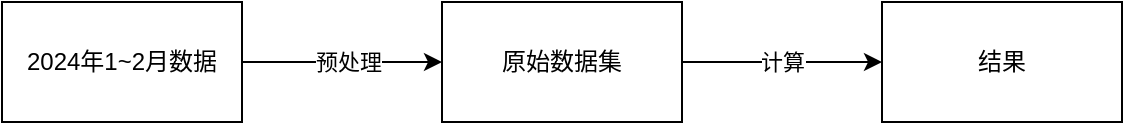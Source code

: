 <mxfile version="22.1.18" type="github">
  <diagram name="第 1 页" id="UoibwhBF05bYNtZTo4j8">
    <mxGraphModel dx="1674" dy="756" grid="1" gridSize="10" guides="1" tooltips="1" connect="1" arrows="1" fold="1" page="1" pageScale="1" pageWidth="1169" pageHeight="827" math="0" shadow="0">
      <root>
        <mxCell id="0" />
        <mxCell id="1" parent="0" />
        <mxCell id="6ru1lKT4x1_p5Lia_ymz-2" style="edgeStyle=orthogonalEdgeStyle;rounded=0;orthogonalLoop=1;jettySize=auto;html=1;" edge="1" parent="1" source="6ru1lKT4x1_p5Lia_ymz-1" target="6ru1lKT4x1_p5Lia_ymz-4">
          <mxGeometry relative="1" as="geometry">
            <mxPoint x="410" y="300" as="targetPoint" />
          </mxGeometry>
        </mxCell>
        <mxCell id="6ru1lKT4x1_p5Lia_ymz-7" value="预处理" style="edgeLabel;html=1;align=center;verticalAlign=middle;resizable=0;points=[];" vertex="1" connectable="0" parent="6ru1lKT4x1_p5Lia_ymz-2">
          <mxGeometry x="0.05" relative="1" as="geometry">
            <mxPoint as="offset" />
          </mxGeometry>
        </mxCell>
        <mxCell id="6ru1lKT4x1_p5Lia_ymz-1" value="2024年1~2月数据" style="rounded=0;whiteSpace=wrap;html=1;" vertex="1" parent="1">
          <mxGeometry x="160" y="270" width="120" height="60" as="geometry" />
        </mxCell>
        <mxCell id="6ru1lKT4x1_p5Lia_ymz-5" style="edgeStyle=orthogonalEdgeStyle;rounded=0;orthogonalLoop=1;jettySize=auto;html=1;" edge="1" parent="1" source="6ru1lKT4x1_p5Lia_ymz-4" target="6ru1lKT4x1_p5Lia_ymz-6">
          <mxGeometry relative="1" as="geometry">
            <mxPoint x="580" y="300" as="targetPoint" />
          </mxGeometry>
        </mxCell>
        <mxCell id="6ru1lKT4x1_p5Lia_ymz-8" value="计算" style="edgeLabel;html=1;align=center;verticalAlign=middle;resizable=0;points=[];" vertex="1" connectable="0" parent="6ru1lKT4x1_p5Lia_ymz-5">
          <mxGeometry relative="1" as="geometry">
            <mxPoint as="offset" />
          </mxGeometry>
        </mxCell>
        <mxCell id="6ru1lKT4x1_p5Lia_ymz-4" value="原始数据集" style="rounded=0;whiteSpace=wrap;html=1;" vertex="1" parent="1">
          <mxGeometry x="380" y="270" width="120" height="60" as="geometry" />
        </mxCell>
        <mxCell id="6ru1lKT4x1_p5Lia_ymz-6" value="结果" style="rounded=0;whiteSpace=wrap;html=1;" vertex="1" parent="1">
          <mxGeometry x="600" y="270" width="120" height="60" as="geometry" />
        </mxCell>
      </root>
    </mxGraphModel>
  </diagram>
</mxfile>
